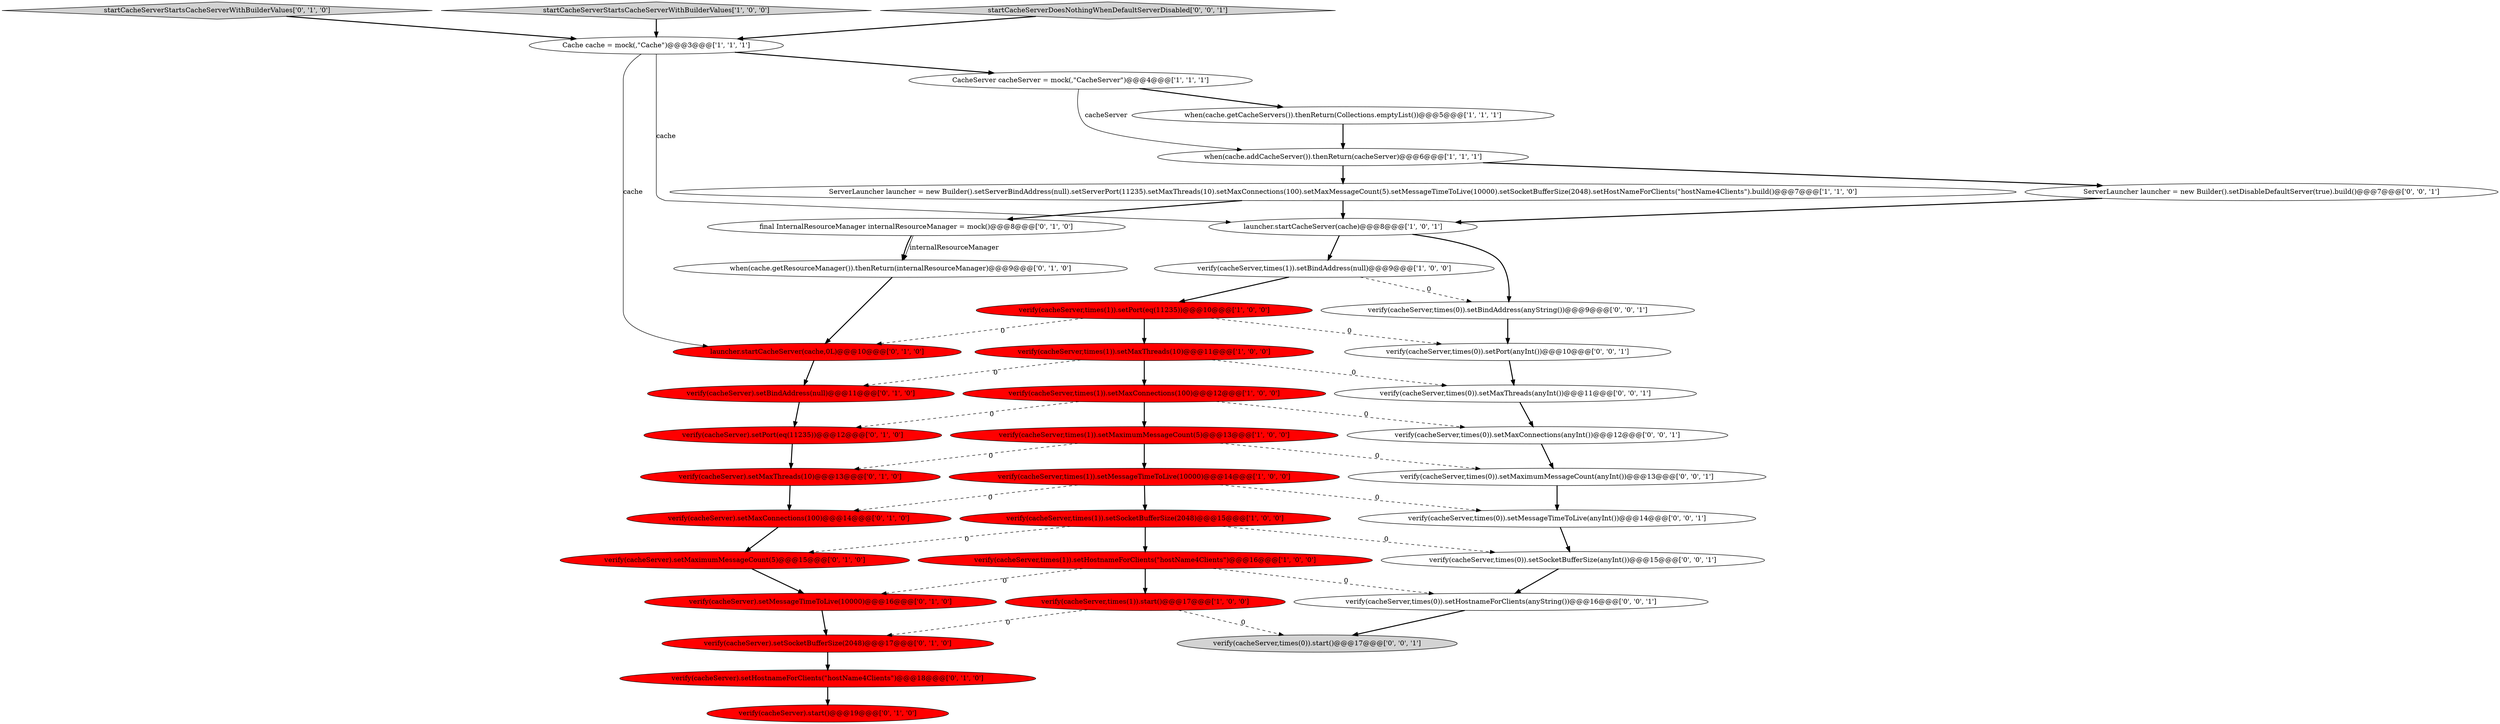 digraph {
6 [style = filled, label = "verify(cacheServer,times(1)).setMaximumMessageCount(5)@@@13@@@['1', '0', '0']", fillcolor = red, shape = ellipse image = "AAA1AAABBB1BBB"];
27 [style = filled, label = "verify(cacheServer).setMaxThreads(10)@@@13@@@['0', '1', '0']", fillcolor = red, shape = ellipse image = "AAA1AAABBB2BBB"];
29 [style = filled, label = "verify(cacheServer,times(0)).setMaxConnections(anyInt())@@@12@@@['0', '0', '1']", fillcolor = white, shape = ellipse image = "AAA0AAABBB3BBB"];
36 [style = filled, label = "verify(cacheServer,times(0)).setPort(anyInt())@@@10@@@['0', '0', '1']", fillcolor = white, shape = ellipse image = "AAA0AAABBB3BBB"];
4 [style = filled, label = "verify(cacheServer,times(1)).setHostnameForClients(\"hostName4Clients\")@@@16@@@['1', '0', '0']", fillcolor = red, shape = ellipse image = "AAA1AAABBB1BBB"];
2 [style = filled, label = "when(cache.getCacheServers()).thenReturn(Collections.emptyList())@@@5@@@['1', '1', '1']", fillcolor = white, shape = ellipse image = "AAA0AAABBB1BBB"];
7 [style = filled, label = "verify(cacheServer,times(1)).setMaxConnections(100)@@@12@@@['1', '0', '0']", fillcolor = red, shape = ellipse image = "AAA1AAABBB1BBB"];
13 [style = filled, label = "when(cache.addCacheServer()).thenReturn(cacheServer)@@@6@@@['1', '1', '1']", fillcolor = white, shape = ellipse image = "AAA0AAABBB1BBB"];
19 [style = filled, label = "verify(cacheServer).setMessageTimeToLive(10000)@@@16@@@['0', '1', '0']", fillcolor = red, shape = ellipse image = "AAA1AAABBB2BBB"];
21 [style = filled, label = "verify(cacheServer).setMaximumMessageCount(5)@@@15@@@['0', '1', '0']", fillcolor = red, shape = ellipse image = "AAA1AAABBB2BBB"];
20 [style = filled, label = "verify(cacheServer).setMaxConnections(100)@@@14@@@['0', '1', '0']", fillcolor = red, shape = ellipse image = "AAA1AAABBB2BBB"];
25 [style = filled, label = "startCacheServerStartsCacheServerWithBuilderValues['0', '1', '0']", fillcolor = lightgray, shape = diamond image = "AAA0AAABBB2BBB"];
33 [style = filled, label = "verify(cacheServer,times(0)).setSocketBufferSize(anyInt())@@@15@@@['0', '0', '1']", fillcolor = white, shape = ellipse image = "AAA0AAABBB3BBB"];
30 [style = filled, label = "verify(cacheServer,times(0)).setMaxThreads(anyInt())@@@11@@@['0', '0', '1']", fillcolor = white, shape = ellipse image = "AAA0AAABBB3BBB"];
38 [style = filled, label = "verify(cacheServer,times(0)).setMaximumMessageCount(anyInt())@@@13@@@['0', '0', '1']", fillcolor = white, shape = ellipse image = "AAA0AAABBB3BBB"];
1 [style = filled, label = "startCacheServerStartsCacheServerWithBuilderValues['1', '0', '0']", fillcolor = lightgray, shape = diamond image = "AAA0AAABBB1BBB"];
18 [style = filled, label = "verify(cacheServer).setBindAddress(null)@@@11@@@['0', '1', '0']", fillcolor = red, shape = ellipse image = "AAA1AAABBB2BBB"];
12 [style = filled, label = "verify(cacheServer,times(1)).setPort(eq(11235))@@@10@@@['1', '0', '0']", fillcolor = red, shape = ellipse image = "AAA1AAABBB1BBB"];
31 [style = filled, label = "verify(cacheServer,times(0)).setBindAddress(anyString())@@@9@@@['0', '0', '1']", fillcolor = white, shape = ellipse image = "AAA0AAABBB3BBB"];
39 [style = filled, label = "verify(cacheServer,times(0)).setMessageTimeToLive(anyInt())@@@14@@@['0', '0', '1']", fillcolor = white, shape = ellipse image = "AAA0AAABBB3BBB"];
37 [style = filled, label = "verify(cacheServer,times(0)).start()@@@17@@@['0', '0', '1']", fillcolor = lightgray, shape = ellipse image = "AAA0AAABBB3BBB"];
14 [style = filled, label = "ServerLauncher launcher = new Builder().setServerBindAddress(null).setServerPort(11235).setMaxThreads(10).setMaxConnections(100).setMaxMessageCount(5).setMessageTimeToLive(10000).setSocketBufferSize(2048).setHostNameForClients(\"hostName4Clients\").build()@@@7@@@['1', '1', '0']", fillcolor = white, shape = ellipse image = "AAA0AAABBB1BBB"];
0 [style = filled, label = "Cache cache = mock(,\"Cache\")@@@3@@@['1', '1', '1']", fillcolor = white, shape = ellipse image = "AAA0AAABBB1BBB"];
32 [style = filled, label = "ServerLauncher launcher = new Builder().setDisableDefaultServer(true).build()@@@7@@@['0', '0', '1']", fillcolor = white, shape = ellipse image = "AAA0AAABBB3BBB"];
28 [style = filled, label = "verify(cacheServer).setSocketBufferSize(2048)@@@17@@@['0', '1', '0']", fillcolor = red, shape = ellipse image = "AAA1AAABBB2BBB"];
22 [style = filled, label = "verify(cacheServer).setHostnameForClients(\"hostName4Clients\")@@@18@@@['0', '1', '0']", fillcolor = red, shape = ellipse image = "AAA1AAABBB2BBB"];
3 [style = filled, label = "launcher.startCacheServer(cache)@@@8@@@['1', '0', '1']", fillcolor = white, shape = ellipse image = "AAA0AAABBB1BBB"];
15 [style = filled, label = "verify(cacheServer,times(1)).start()@@@17@@@['1', '0', '0']", fillcolor = red, shape = ellipse image = "AAA1AAABBB1BBB"];
5 [style = filled, label = "CacheServer cacheServer = mock(,\"CacheServer\")@@@4@@@['1', '1', '1']", fillcolor = white, shape = ellipse image = "AAA0AAABBB1BBB"];
26 [style = filled, label = "when(cache.getResourceManager()).thenReturn(internalResourceManager)@@@9@@@['0', '1', '0']", fillcolor = white, shape = ellipse image = "AAA0AAABBB2BBB"];
10 [style = filled, label = "verify(cacheServer,times(1)).setSocketBufferSize(2048)@@@15@@@['1', '0', '0']", fillcolor = red, shape = ellipse image = "AAA1AAABBB1BBB"];
17 [style = filled, label = "verify(cacheServer).start()@@@19@@@['0', '1', '0']", fillcolor = red, shape = ellipse image = "AAA1AAABBB2BBB"];
16 [style = filled, label = "final InternalResourceManager internalResourceManager = mock()@@@8@@@['0', '1', '0']", fillcolor = white, shape = ellipse image = "AAA0AAABBB2BBB"];
23 [style = filled, label = "launcher.startCacheServer(cache,0L)@@@10@@@['0', '1', '0']", fillcolor = red, shape = ellipse image = "AAA1AAABBB2BBB"];
34 [style = filled, label = "startCacheServerDoesNothingWhenDefaultServerDisabled['0', '0', '1']", fillcolor = lightgray, shape = diamond image = "AAA0AAABBB3BBB"];
11 [style = filled, label = "verify(cacheServer,times(1)).setMaxThreads(10)@@@11@@@['1', '0', '0']", fillcolor = red, shape = ellipse image = "AAA1AAABBB1BBB"];
9 [style = filled, label = "verify(cacheServer,times(1)).setBindAddress(null)@@@9@@@['1', '0', '0']", fillcolor = white, shape = ellipse image = "AAA0AAABBB1BBB"];
35 [style = filled, label = "verify(cacheServer,times(0)).setHostnameForClients(anyString())@@@16@@@['0', '0', '1']", fillcolor = white, shape = ellipse image = "AAA0AAABBB3BBB"];
24 [style = filled, label = "verify(cacheServer).setPort(eq(11235))@@@12@@@['0', '1', '0']", fillcolor = red, shape = ellipse image = "AAA1AAABBB2BBB"];
8 [style = filled, label = "verify(cacheServer,times(1)).setMessageTimeToLive(10000)@@@14@@@['1', '0', '0']", fillcolor = red, shape = ellipse image = "AAA1AAABBB1BBB"];
25->0 [style = bold, label=""];
14->16 [style = bold, label=""];
14->3 [style = bold, label=""];
8->10 [style = bold, label=""];
33->35 [style = bold, label=""];
18->24 [style = bold, label=""];
13->32 [style = bold, label=""];
0->23 [style = solid, label="cache"];
12->23 [style = dashed, label="0"];
10->21 [style = dashed, label="0"];
15->28 [style = dashed, label="0"];
21->19 [style = bold, label=""];
28->22 [style = bold, label=""];
3->31 [style = bold, label=""];
5->13 [style = solid, label="cacheServer"];
15->37 [style = dashed, label="0"];
4->15 [style = bold, label=""];
12->11 [style = bold, label=""];
8->20 [style = dashed, label="0"];
16->26 [style = bold, label=""];
31->36 [style = bold, label=""];
6->38 [style = dashed, label="0"];
10->33 [style = dashed, label="0"];
1->0 [style = bold, label=""];
38->39 [style = bold, label=""];
30->29 [style = bold, label=""];
34->0 [style = bold, label=""];
39->33 [style = bold, label=""];
2->13 [style = bold, label=""];
20->21 [style = bold, label=""];
3->9 [style = bold, label=""];
0->3 [style = solid, label="cache"];
36->30 [style = bold, label=""];
5->2 [style = bold, label=""];
9->31 [style = dashed, label="0"];
35->37 [style = bold, label=""];
7->24 [style = dashed, label="0"];
6->27 [style = dashed, label="0"];
11->18 [style = dashed, label="0"];
12->36 [style = dashed, label="0"];
8->39 [style = dashed, label="0"];
26->23 [style = bold, label=""];
6->8 [style = bold, label=""];
7->6 [style = bold, label=""];
16->26 [style = solid, label="internalResourceManager"];
10->4 [style = bold, label=""];
22->17 [style = bold, label=""];
4->19 [style = dashed, label="0"];
29->38 [style = bold, label=""];
7->29 [style = dashed, label="0"];
9->12 [style = bold, label=""];
19->28 [style = bold, label=""];
11->30 [style = dashed, label="0"];
32->3 [style = bold, label=""];
13->14 [style = bold, label=""];
24->27 [style = bold, label=""];
23->18 [style = bold, label=""];
27->20 [style = bold, label=""];
11->7 [style = bold, label=""];
4->35 [style = dashed, label="0"];
0->5 [style = bold, label=""];
}
